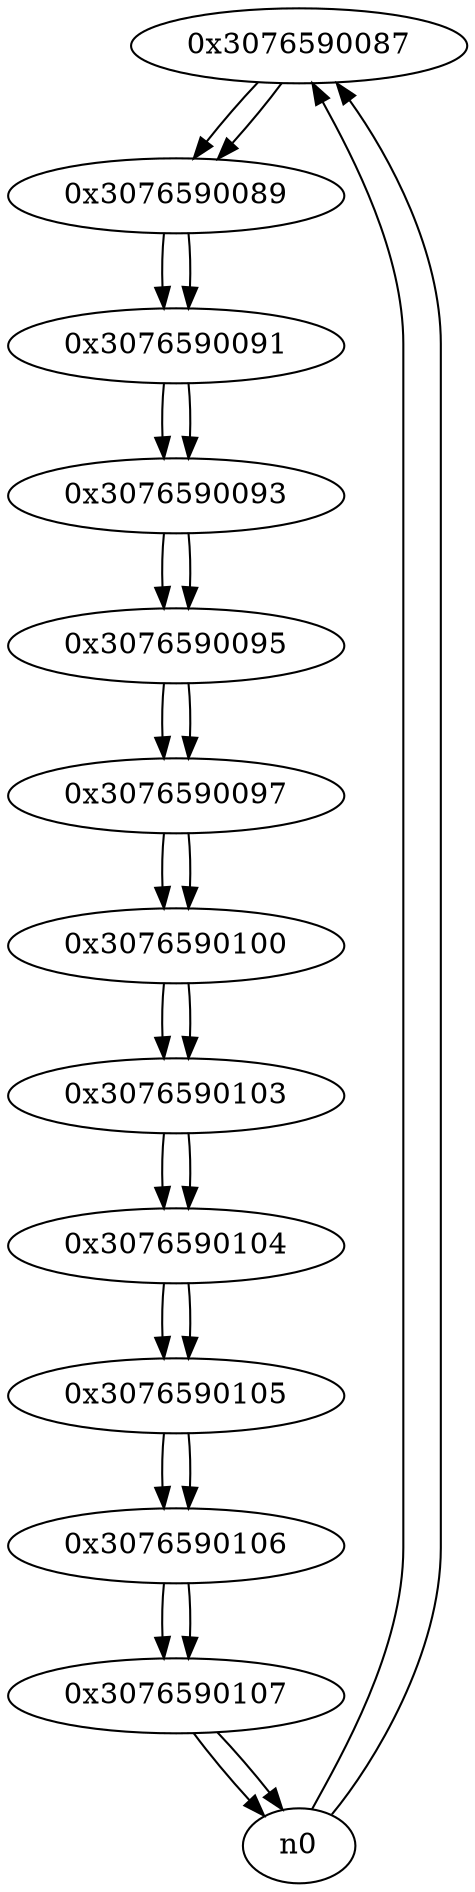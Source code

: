 digraph G{
/* nodes */
  n1 [label="0x3076590087"]
  n2 [label="0x3076590089"]
  n3 [label="0x3076590091"]
  n4 [label="0x3076590093"]
  n5 [label="0x3076590095"]
  n6 [label="0x3076590097"]
  n7 [label="0x3076590100"]
  n8 [label="0x3076590103"]
  n9 [label="0x3076590104"]
  n10 [label="0x3076590105"]
  n11 [label="0x3076590106"]
  n12 [label="0x3076590107"]
/* edges */
n1 -> n2;
n0 -> n1;
n0 -> n1;
n2 -> n3;
n1 -> n2;
n3 -> n4;
n2 -> n3;
n4 -> n5;
n3 -> n4;
n5 -> n6;
n4 -> n5;
n6 -> n7;
n5 -> n6;
n7 -> n8;
n6 -> n7;
n8 -> n9;
n7 -> n8;
n9 -> n10;
n8 -> n9;
n10 -> n11;
n9 -> n10;
n11 -> n12;
n10 -> n11;
n12 -> n0;
n12 -> n0;
n11 -> n12;
}
